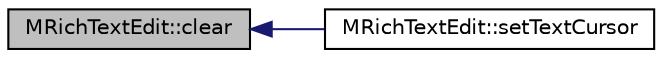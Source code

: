 digraph "MRichTextEdit::clear"
{
  edge [fontname="Helvetica",fontsize="10",labelfontname="Helvetica",labelfontsize="10"];
  node [fontname="Helvetica",fontsize="10",shape=record];
  rankdir="LR";
  Node31 [label="MRichTextEdit::clear",height=0.2,width=0.4,color="black", fillcolor="grey75", style="filled", fontcolor="black"];
  Node31 -> Node32 [dir="back",color="midnightblue",fontsize="10",style="solid",fontname="Helvetica"];
  Node32 [label="MRichTextEdit::setTextCursor",height=0.2,width=0.4,color="black", fillcolor="white", style="filled",URL="$class_m_rich_text_edit.html#a6a7a2a2cc996141c4e2b61df54933ac7"];
}
